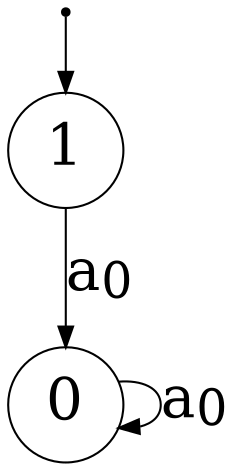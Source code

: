 digraph G {
"n0"[label= <0> shape=circle color="black" style=wedged fillcolor="white" style=filled fontsize="28"];
"n1"[label= <1> shape=circle color="black" style=wedged fillcolor="white" style=filled fontsize="28"];
"ArbitraryUnusedNameNoWorriesJustGrooving2"[fontSize=1 shape=point];
{"ArbitraryUnusedNameNoWorriesJustGrooving2"}->{"n1"};
{"n0"}->{"n0"}[label = <a<sub>0</sub>> color="black" arrowhead="normal" style="" fontsize="28"];
{"n1"}->{"n0"}[label = <a<sub>0</sub>> color="black" arrowhead="normal" style="" fontsize="28"];
}
